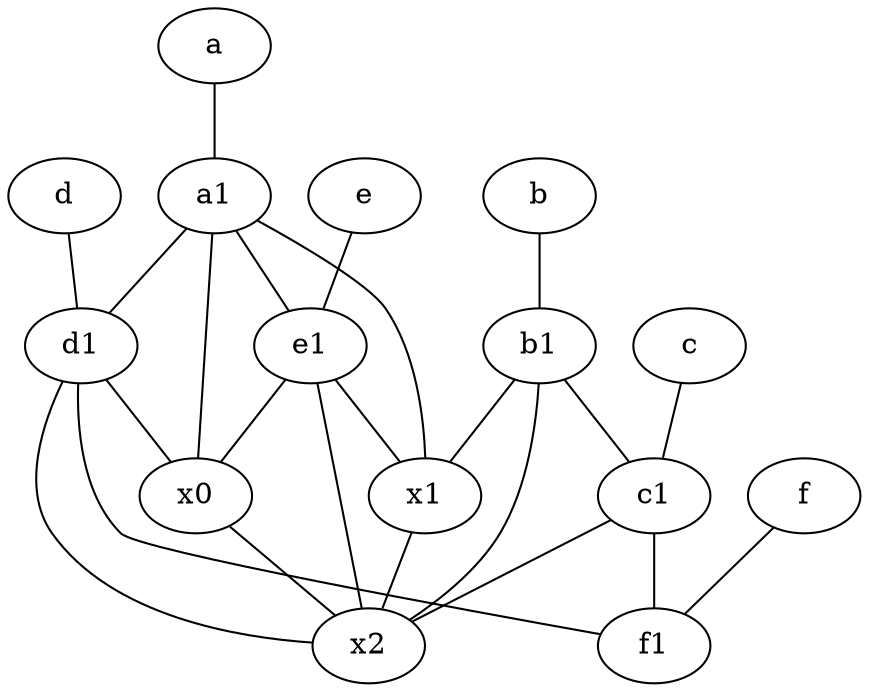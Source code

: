 graph {
	node [labelfontsize=50]
	x2 [labelfontsize=50]
	d1 [labelfontsize=50 pos="3,5!"]
	e1 [labelfontsize=50 pos="7,7!"]
	c1 [labelfontsize=50 pos="4.5,3!"]
	x1 [labelfontsize=50]
	d [labelfontsize=50 pos="2,5!"]
	x0 [labelfontsize=50]
	e [labelfontsize=50 pos="7,9!"]
	c [labelfontsize=50 pos="4.5,2!"]
	a1 [labelfontsize=50 pos="8,3!"]
	b [labelfontsize=50 pos="10,4!"]
	a [labelfontsize=50 pos="8,2!"]
	b1 [labelfontsize=50 pos="9,4!"]
	f [labelfontsize=50 pos="3,9!"]
	f1 [labelfontsize=50 pos="3,8!"]
	e1 -- x2
	x0 -- x2
	a -- a1
	c1 -- f1
	c -- c1
	d1 -- x2
	a1 -- x0
	e1 -- x1
	d -- d1
	d1 -- f1
	b1 -- x1
	b1 -- c1
	x1 -- x2
	a1 -- d1
	c1 -- x2
	e1 -- x0
	b -- b1
	b1 -- x2
	a1 -- x1
	a1 -- e1
	f -- f1
	e -- e1
	d1 -- x0
}
